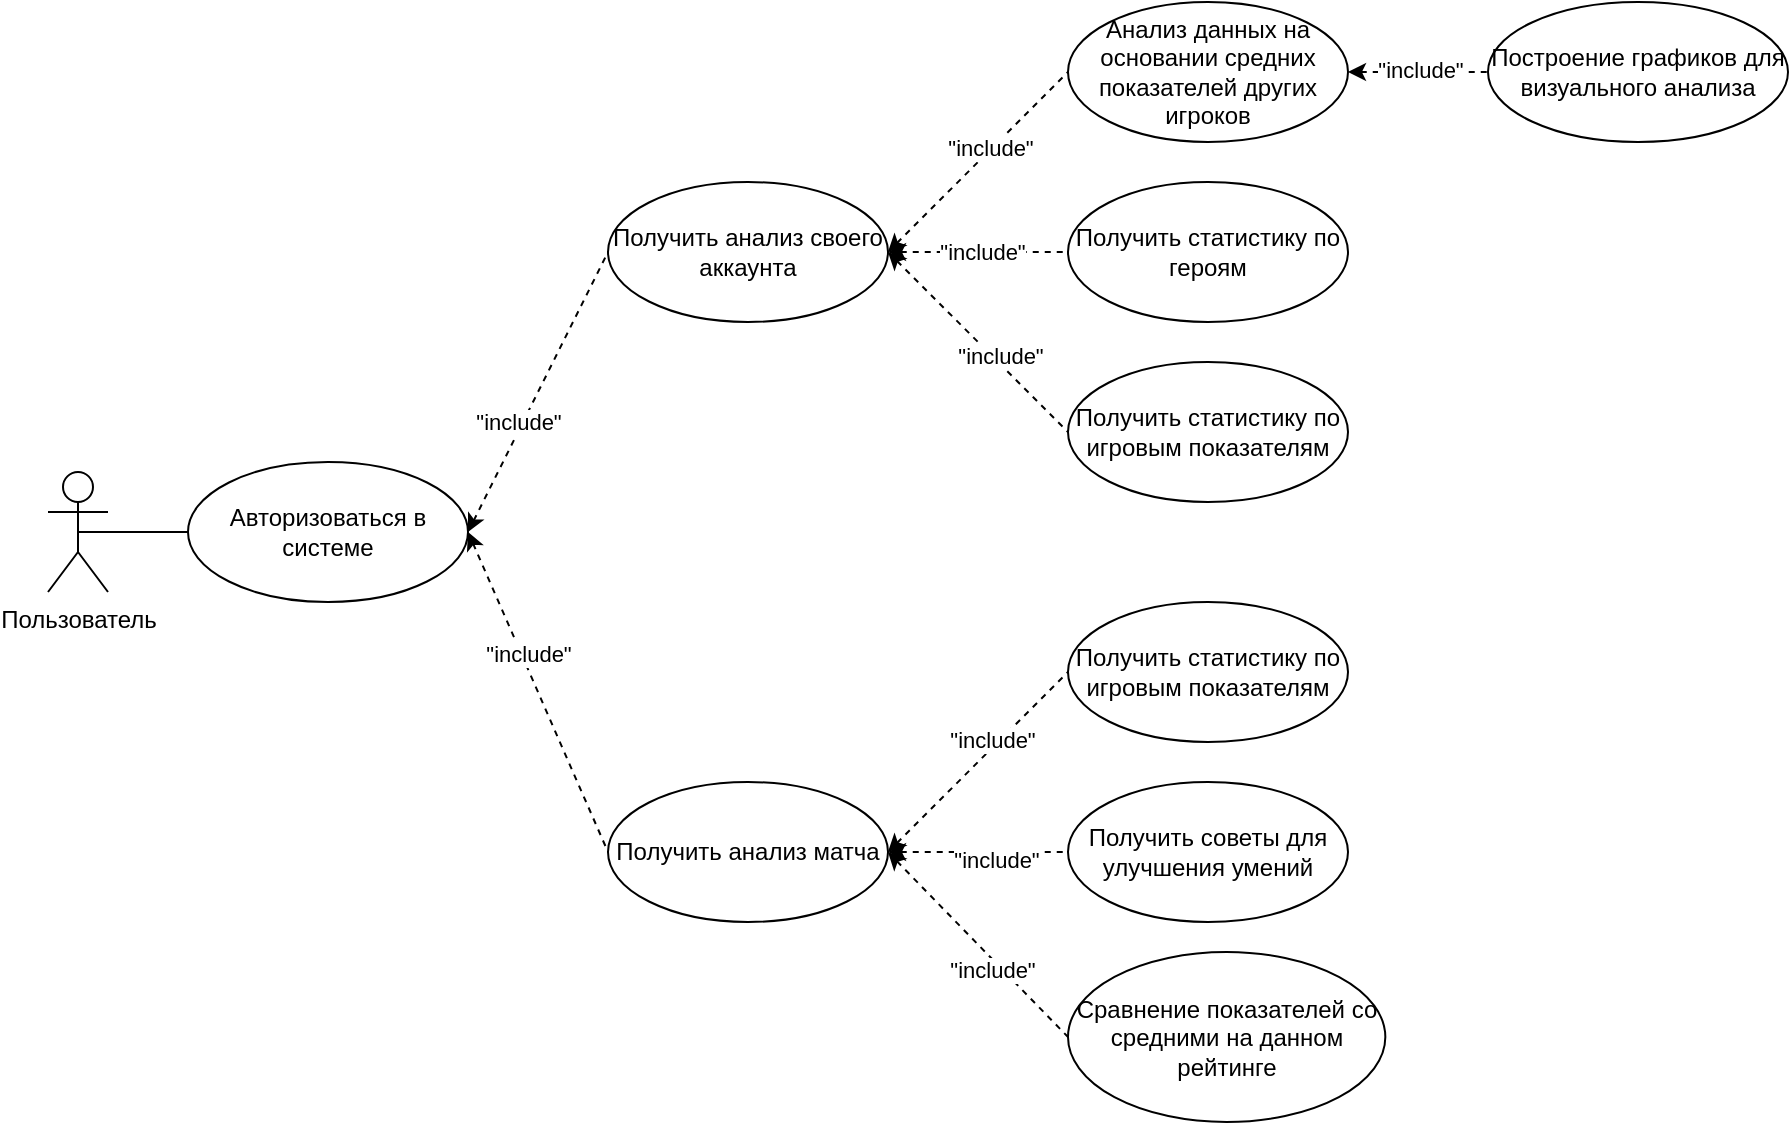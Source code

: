 <mxfile version="26.1.3">
  <diagram name="Страница — 1" id="snhgsBZpk8pAmOAmug2u">
    <mxGraphModel dx="1877" dy="530" grid="1" gridSize="10" guides="1" tooltips="1" connect="1" arrows="1" fold="1" page="1" pageScale="1" pageWidth="827" pageHeight="1169" math="0" shadow="0">
      <root>
        <mxCell id="0" />
        <mxCell id="1" parent="0" />
        <mxCell id="fuSRoAt_FUIpCej6jJqe-1" value="Пользователь" style="shape=umlActor;verticalLabelPosition=bottom;verticalAlign=top;html=1;" parent="1" vertex="1">
          <mxGeometry y="405" width="30" height="60" as="geometry" />
        </mxCell>
        <mxCell id="fuSRoAt_FUIpCej6jJqe-4" value="Авторизоваться в системе" style="ellipse;whiteSpace=wrap;html=1;" parent="1" vertex="1">
          <mxGeometry x="70" y="400" width="140" height="70" as="geometry" />
        </mxCell>
        <mxCell id="fuSRoAt_FUIpCej6jJqe-6" value="Получить анализ своего аккаунта" style="ellipse;whiteSpace=wrap;html=1;" parent="1" vertex="1">
          <mxGeometry x="280" y="260" width="140" height="70" as="geometry" />
        </mxCell>
        <mxCell id="fuSRoAt_FUIpCej6jJqe-8" value="" style="endArrow=none;dashed=1;endFill=0;endSize=12;html=1;rounded=0;exitX=1;exitY=0.5;exitDx=0;exitDy=0;entryX=0;entryY=0.5;entryDx=0;entryDy=0;startArrow=classic;startFill=1;" parent="1" source="fuSRoAt_FUIpCej6jJqe-6" target="fuSRoAt_FUIpCej6jJqe-9" edge="1">
          <mxGeometry width="160" relative="1" as="geometry">
            <mxPoint x="510" y="370" as="sourcePoint" />
            <mxPoint x="510" y="280" as="targetPoint" />
          </mxGeometry>
        </mxCell>
        <mxCell id="fuSRoAt_FUIpCej6jJqe-27" value="&quot;include&quot;" style="edgeLabel;html=1;align=center;verticalAlign=middle;resizable=0;points=[];" parent="fuSRoAt_FUIpCej6jJqe-8" vertex="1" connectable="0">
          <mxGeometry x="0.067" relative="1" as="geometry">
            <mxPoint x="-1" as="offset" />
          </mxGeometry>
        </mxCell>
        <mxCell id="fuSRoAt_FUIpCej6jJqe-9" value="Получить статистику по героям" style="ellipse;whiteSpace=wrap;html=1;" parent="1" vertex="1">
          <mxGeometry x="510" y="260" width="140" height="70" as="geometry" />
        </mxCell>
        <mxCell id="fuSRoAt_FUIpCej6jJqe-11" value="" style="endArrow=none;dashed=1;endFill=0;endSize=12;html=1;rounded=0;exitX=1;exitY=0.5;exitDx=0;exitDy=0;entryX=0;entryY=0.5;entryDx=0;entryDy=0;startArrow=classic;startFill=1;" parent="1" source="fuSRoAt_FUIpCej6jJqe-6" target="fuSRoAt_FUIpCej6jJqe-12" edge="1">
          <mxGeometry width="160" relative="1" as="geometry">
            <mxPoint x="450" y="335" as="sourcePoint" />
            <mxPoint x="520" y="290" as="targetPoint" />
          </mxGeometry>
        </mxCell>
        <mxCell id="fuSRoAt_FUIpCej6jJqe-28" value="&quot;include&quot;" style="edgeLabel;html=1;align=center;verticalAlign=middle;resizable=0;points=[];" parent="fuSRoAt_FUIpCej6jJqe-11" vertex="1" connectable="0">
          <mxGeometry x="0.2" y="3" relative="1" as="geometry">
            <mxPoint as="offset" />
          </mxGeometry>
        </mxCell>
        <mxCell id="fuSRoAt_FUIpCej6jJqe-12" value="Получить статистику по игровым показателям" style="ellipse;whiteSpace=wrap;html=1;" parent="1" vertex="1">
          <mxGeometry x="510" y="350" width="140" height="70" as="geometry" />
        </mxCell>
        <mxCell id="fuSRoAt_FUIpCej6jJqe-15" value="" style="endArrow=none;dashed=1;endFill=0;endSize=12;html=1;rounded=0;exitX=1;exitY=0.5;exitDx=0;exitDy=0;entryX=0;entryY=0.5;entryDx=0;entryDy=0;startArrow=classic;startFill=1;" parent="1" source="fuSRoAt_FUIpCej6jJqe-6" target="fuSRoAt_FUIpCej6jJqe-16" edge="1">
          <mxGeometry width="160" relative="1" as="geometry">
            <mxPoint x="440" y="380" as="sourcePoint" />
            <mxPoint x="520" y="170" as="targetPoint" />
          </mxGeometry>
        </mxCell>
        <mxCell id="fuSRoAt_FUIpCej6jJqe-26" value="&quot;include&quot;" style="edgeLabel;html=1;align=center;verticalAlign=middle;resizable=0;points=[];" parent="fuSRoAt_FUIpCej6jJqe-15" vertex="1" connectable="0">
          <mxGeometry x="0.144" y="1" relative="1" as="geometry">
            <mxPoint as="offset" />
          </mxGeometry>
        </mxCell>
        <mxCell id="fuSRoAt_FUIpCej6jJqe-16" value="Анализ данных на основании средних показателей других игроков" style="ellipse;whiteSpace=wrap;html=1;" parent="1" vertex="1">
          <mxGeometry x="510" y="170" width="140" height="70" as="geometry" />
        </mxCell>
        <mxCell id="fuSRoAt_FUIpCej6jJqe-17" value="" style="endArrow=none;dashed=1;endFill=0;endSize=12;html=1;rounded=0;exitX=1;exitY=0.5;exitDx=0;exitDy=0;entryX=0;entryY=0.5;entryDx=0;entryDy=0;startArrow=classic;startFill=1;" parent="1" source="fuSRoAt_FUIpCej6jJqe-16" target="fuSRoAt_FUIpCej6jJqe-18" edge="1">
          <mxGeometry width="160" relative="1" as="geometry">
            <mxPoint x="650" y="200" as="sourcePoint" />
            <mxPoint x="710" y="205" as="targetPoint" />
          </mxGeometry>
        </mxCell>
        <mxCell id="fuSRoAt_FUIpCej6jJqe-30" value="&quot;include&quot;" style="edgeLabel;html=1;align=center;verticalAlign=middle;resizable=0;points=[];" parent="fuSRoAt_FUIpCej6jJqe-17" vertex="1" connectable="0">
          <mxGeometry x="0.033" y="1" relative="1" as="geometry">
            <mxPoint as="offset" />
          </mxGeometry>
        </mxCell>
        <mxCell id="fuSRoAt_FUIpCej6jJqe-18" value="Построение графиков для визуального анализа" style="ellipse;whiteSpace=wrap;html=1;" parent="1" vertex="1">
          <mxGeometry x="720" y="170" width="150" height="70" as="geometry" />
        </mxCell>
        <mxCell id="fuSRoAt_FUIpCej6jJqe-21" value="" style="endArrow=none;endFill=0;endSize=24;html=1;rounded=0;entryX=0;entryY=0.5;entryDx=0;entryDy=0;exitX=0.5;exitY=0.5;exitDx=0;exitDy=0;exitPerimeter=0;" parent="1" source="fuSRoAt_FUIpCej6jJqe-1" target="fuSRoAt_FUIpCej6jJqe-4" edge="1">
          <mxGeometry width="160" relative="1" as="geometry">
            <mxPoint x="40" y="435" as="sourcePoint" />
            <mxPoint x="60" y="545" as="targetPoint" />
          </mxGeometry>
        </mxCell>
        <mxCell id="fuSRoAt_FUIpCej6jJqe-23" value="" style="endArrow=none;dashed=1;endFill=0;endSize=12;html=1;rounded=0;exitX=1;exitY=0.5;exitDx=0;exitDy=0;entryX=0;entryY=0.5;entryDx=0;entryDy=0;startArrow=classic;startFill=1;" parent="1" source="fuSRoAt_FUIpCej6jJqe-4" target="fuSRoAt_FUIpCej6jJqe-6" edge="1">
          <mxGeometry width="160" relative="1" as="geometry">
            <mxPoint x="460" y="375" as="sourcePoint" />
            <mxPoint x="530" y="215" as="targetPoint" />
          </mxGeometry>
        </mxCell>
        <mxCell id="fuSRoAt_FUIpCej6jJqe-24" value="&quot;include&quot;" style="edgeLabel;html=1;align=center;verticalAlign=middle;resizable=0;points=[];" parent="fuSRoAt_FUIpCej6jJqe-23" vertex="1" connectable="0">
          <mxGeometry x="-0.229" y="3" relative="1" as="geometry">
            <mxPoint as="offset" />
          </mxGeometry>
        </mxCell>
        <mxCell id="vKJt2y0oQwFI96h_MIHU-1" value="Получить анализ матча" style="ellipse;whiteSpace=wrap;html=1;" vertex="1" parent="1">
          <mxGeometry x="280" y="560" width="140" height="70" as="geometry" />
        </mxCell>
        <mxCell id="vKJt2y0oQwFI96h_MIHU-2" value="" style="endArrow=none;dashed=1;endFill=0;endSize=12;html=1;rounded=0;exitX=1;exitY=0.5;exitDx=0;exitDy=0;entryX=0;entryY=0.5;entryDx=0;entryDy=0;startArrow=classic;startFill=1;" edge="1" parent="1" source="fuSRoAt_FUIpCej6jJqe-4" target="vKJt2y0oQwFI96h_MIHU-1">
          <mxGeometry width="160" relative="1" as="geometry">
            <mxPoint x="220" y="530" as="sourcePoint" />
            <mxPoint x="290" y="530" as="targetPoint" />
          </mxGeometry>
        </mxCell>
        <mxCell id="vKJt2y0oQwFI96h_MIHU-3" value="&quot;include&quot;" style="edgeLabel;html=1;align=center;verticalAlign=middle;resizable=0;points=[];" vertex="1" connectable="0" parent="vKJt2y0oQwFI96h_MIHU-2">
          <mxGeometry x="-0.229" y="3" relative="1" as="geometry">
            <mxPoint as="offset" />
          </mxGeometry>
        </mxCell>
        <mxCell id="vKJt2y0oQwFI96h_MIHU-4" value="" style="endArrow=none;dashed=1;endFill=0;endSize=12;html=1;rounded=0;exitX=1;exitY=0.5;exitDx=0;exitDy=0;entryX=0;entryY=0.5;entryDx=0;entryDy=0;startArrow=classic;startFill=1;" edge="1" parent="1" target="vKJt2y0oQwFI96h_MIHU-6" source="vKJt2y0oQwFI96h_MIHU-1">
          <mxGeometry width="160" relative="1" as="geometry">
            <mxPoint x="414" y="455" as="sourcePoint" />
            <mxPoint x="514" y="500" as="targetPoint" />
          </mxGeometry>
        </mxCell>
        <mxCell id="vKJt2y0oQwFI96h_MIHU-5" value="&quot;include&quot;" style="edgeLabel;html=1;align=center;verticalAlign=middle;resizable=0;points=[];" vertex="1" connectable="0" parent="vKJt2y0oQwFI96h_MIHU-4">
          <mxGeometry x="0.205" y="-4" relative="1" as="geometry">
            <mxPoint as="offset" />
          </mxGeometry>
        </mxCell>
        <mxCell id="vKJt2y0oQwFI96h_MIHU-6" value="Получить советы для улучшения умений" style="ellipse;whiteSpace=wrap;html=1;" vertex="1" parent="1">
          <mxGeometry x="510" y="560" width="140" height="70" as="geometry" />
        </mxCell>
        <mxCell id="vKJt2y0oQwFI96h_MIHU-7" value="Получить статистику по игровым показателям" style="ellipse;whiteSpace=wrap;html=1;" vertex="1" parent="1">
          <mxGeometry x="510" y="470" width="140" height="70" as="geometry" />
        </mxCell>
        <mxCell id="vKJt2y0oQwFI96h_MIHU-8" value="" style="endArrow=none;dashed=1;endFill=0;endSize=12;html=1;rounded=0;exitX=1;exitY=0.5;exitDx=0;exitDy=0;entryX=0;entryY=0.5;entryDx=0;entryDy=0;startArrow=classic;startFill=1;" edge="1" parent="1" source="vKJt2y0oQwFI96h_MIHU-1" target="vKJt2y0oQwFI96h_MIHU-7">
          <mxGeometry width="160" relative="1" as="geometry">
            <mxPoint x="430" y="510" as="sourcePoint" />
            <mxPoint x="520" y="530" as="targetPoint" />
          </mxGeometry>
        </mxCell>
        <mxCell id="vKJt2y0oQwFI96h_MIHU-9" value="&quot;include&quot;" style="edgeLabel;html=1;align=center;verticalAlign=middle;resizable=0;points=[];" vertex="1" connectable="0" parent="vKJt2y0oQwFI96h_MIHU-8">
          <mxGeometry x="0.2" y="3" relative="1" as="geometry">
            <mxPoint as="offset" />
          </mxGeometry>
        </mxCell>
        <mxCell id="vKJt2y0oQwFI96h_MIHU-12" value="" style="endArrow=none;dashed=1;endFill=0;endSize=12;html=1;rounded=0;exitX=1;exitY=0.5;exitDx=0;exitDy=0;entryX=0;entryY=0.5;entryDx=0;entryDy=0;startArrow=classic;startFill=1;" edge="1" parent="1" target="vKJt2y0oQwFI96h_MIHU-14" source="vKJt2y0oQwFI96h_MIHU-1">
          <mxGeometry width="160" relative="1" as="geometry">
            <mxPoint x="420" y="630" as="sourcePoint" />
            <mxPoint x="514" y="585" as="targetPoint" />
          </mxGeometry>
        </mxCell>
        <mxCell id="vKJt2y0oQwFI96h_MIHU-13" value="&quot;include&quot;" style="edgeLabel;html=1;align=center;verticalAlign=middle;resizable=0;points=[];" vertex="1" connectable="0" parent="vKJt2y0oQwFI96h_MIHU-12">
          <mxGeometry x="0.205" y="-4" relative="1" as="geometry">
            <mxPoint as="offset" />
          </mxGeometry>
        </mxCell>
        <mxCell id="vKJt2y0oQwFI96h_MIHU-14" value="Сравнение показателей со средними на данном рейтинге" style="ellipse;whiteSpace=wrap;html=1;" vertex="1" parent="1">
          <mxGeometry x="510" y="645" width="158.67" height="85" as="geometry" />
        </mxCell>
      </root>
    </mxGraphModel>
  </diagram>
</mxfile>
